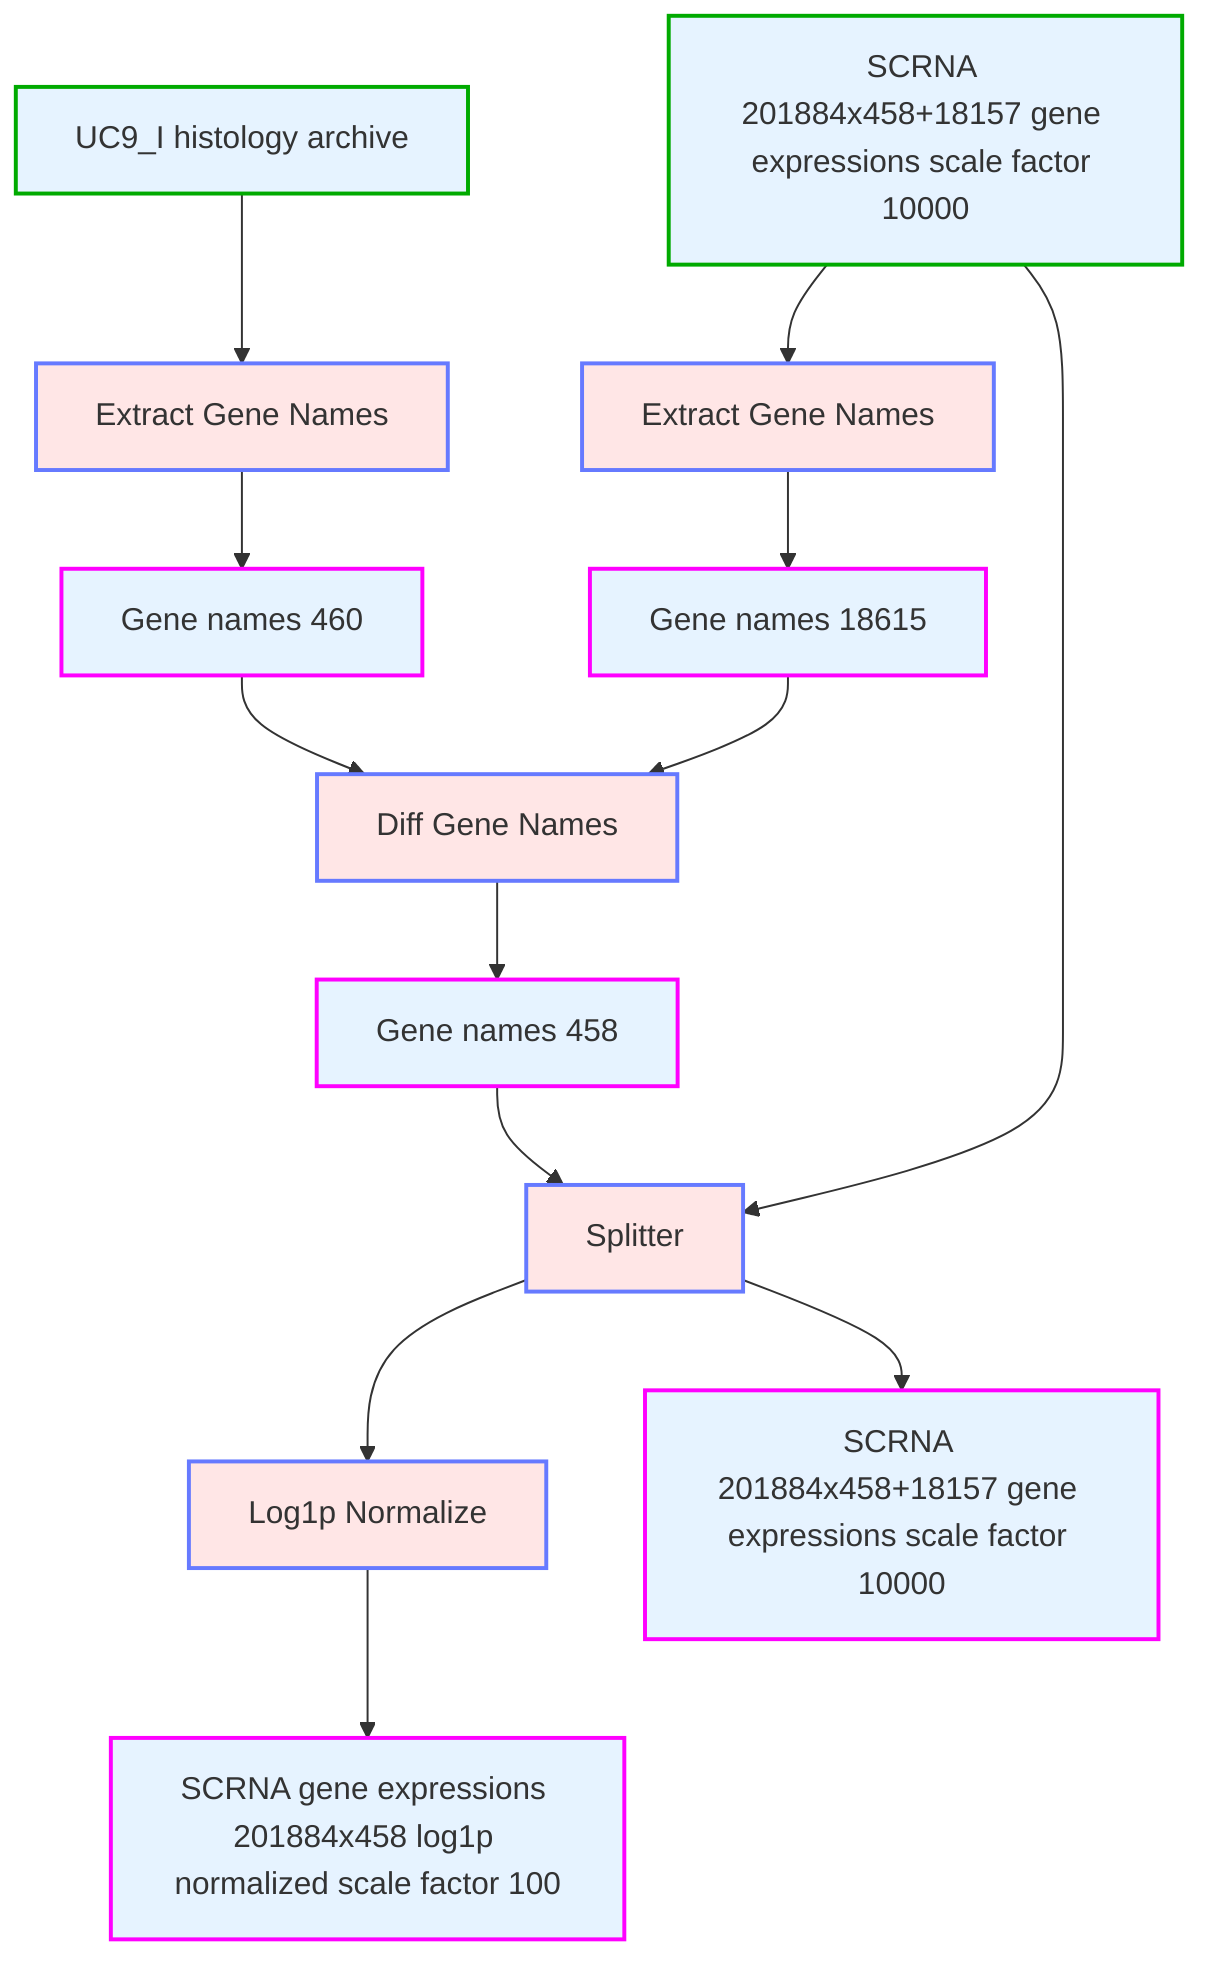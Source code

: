 %%{init: {'themeVariables': {'nodeTextColor':'#000'}}}%%
flowchart TD
    classDef data fill:#e6f3ff,stroke:#66b3ff,stroke-width:2px
    classDef op fill:#ffe6e6,stroke:#667aff,stroke-width:2px,shape:round-rect
    classDef inputData fill:#e6f3ff,stroke:#00AA00,stroke-width:2px
    classDef outputData fill:#e6f3ff,stroke:#FF00FF,stroke-width:2px
    
    data14["SCRNA 201884x458+18157 gene expressions scale factor 10000"]:::inputData
    op9["Splitter"]:::op
    data15["SCRNA gene expressions 201884x458 log1p normalized scale factor 100"]:::outputData
    data172["Gene names 18615"]:::outputData
    op102["Extract Gene Names"]:::op
    data14 --> op102 --> data172
    data171["Gene names 458"]:::outputData
    data1["UC9_I histology archive"]:::inputData
    op101["Extract Gene Names"]:::op
    data17["Gene names 460"]:::outputData
    data1 --> op101 --> data17
    op1010["Diff Gene Names"]:::op
    data17 & data172 --> op1010 --> data171 --> op9
    op172["Log1p Normalize"]:::op
    data14 --> op9
    data141["SCRNA 201884x458+18157 gene expressions scale factor 10000"]:::outputData
    op9 --> op172 --> data15
    op9 --> data141